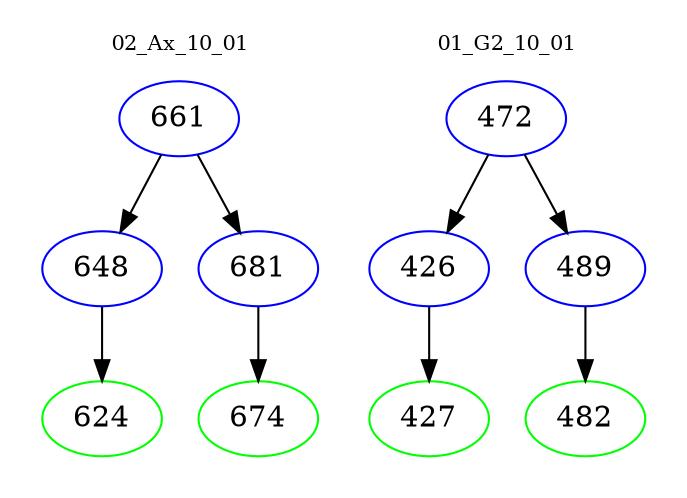 digraph{
subgraph cluster_0 {
color = white
label = "02_Ax_10_01";
fontsize=10;
T0_661 [label="661", color="blue"]
T0_661 -> T0_648 [color="black"]
T0_648 [label="648", color="blue"]
T0_648 -> T0_624 [color="black"]
T0_624 [label="624", color="green"]
T0_661 -> T0_681 [color="black"]
T0_681 [label="681", color="blue"]
T0_681 -> T0_674 [color="black"]
T0_674 [label="674", color="green"]
}
subgraph cluster_1 {
color = white
label = "01_G2_10_01";
fontsize=10;
T1_472 [label="472", color="blue"]
T1_472 -> T1_426 [color="black"]
T1_426 [label="426", color="blue"]
T1_426 -> T1_427 [color="black"]
T1_427 [label="427", color="green"]
T1_472 -> T1_489 [color="black"]
T1_489 [label="489", color="blue"]
T1_489 -> T1_482 [color="black"]
T1_482 [label="482", color="green"]
}
}
